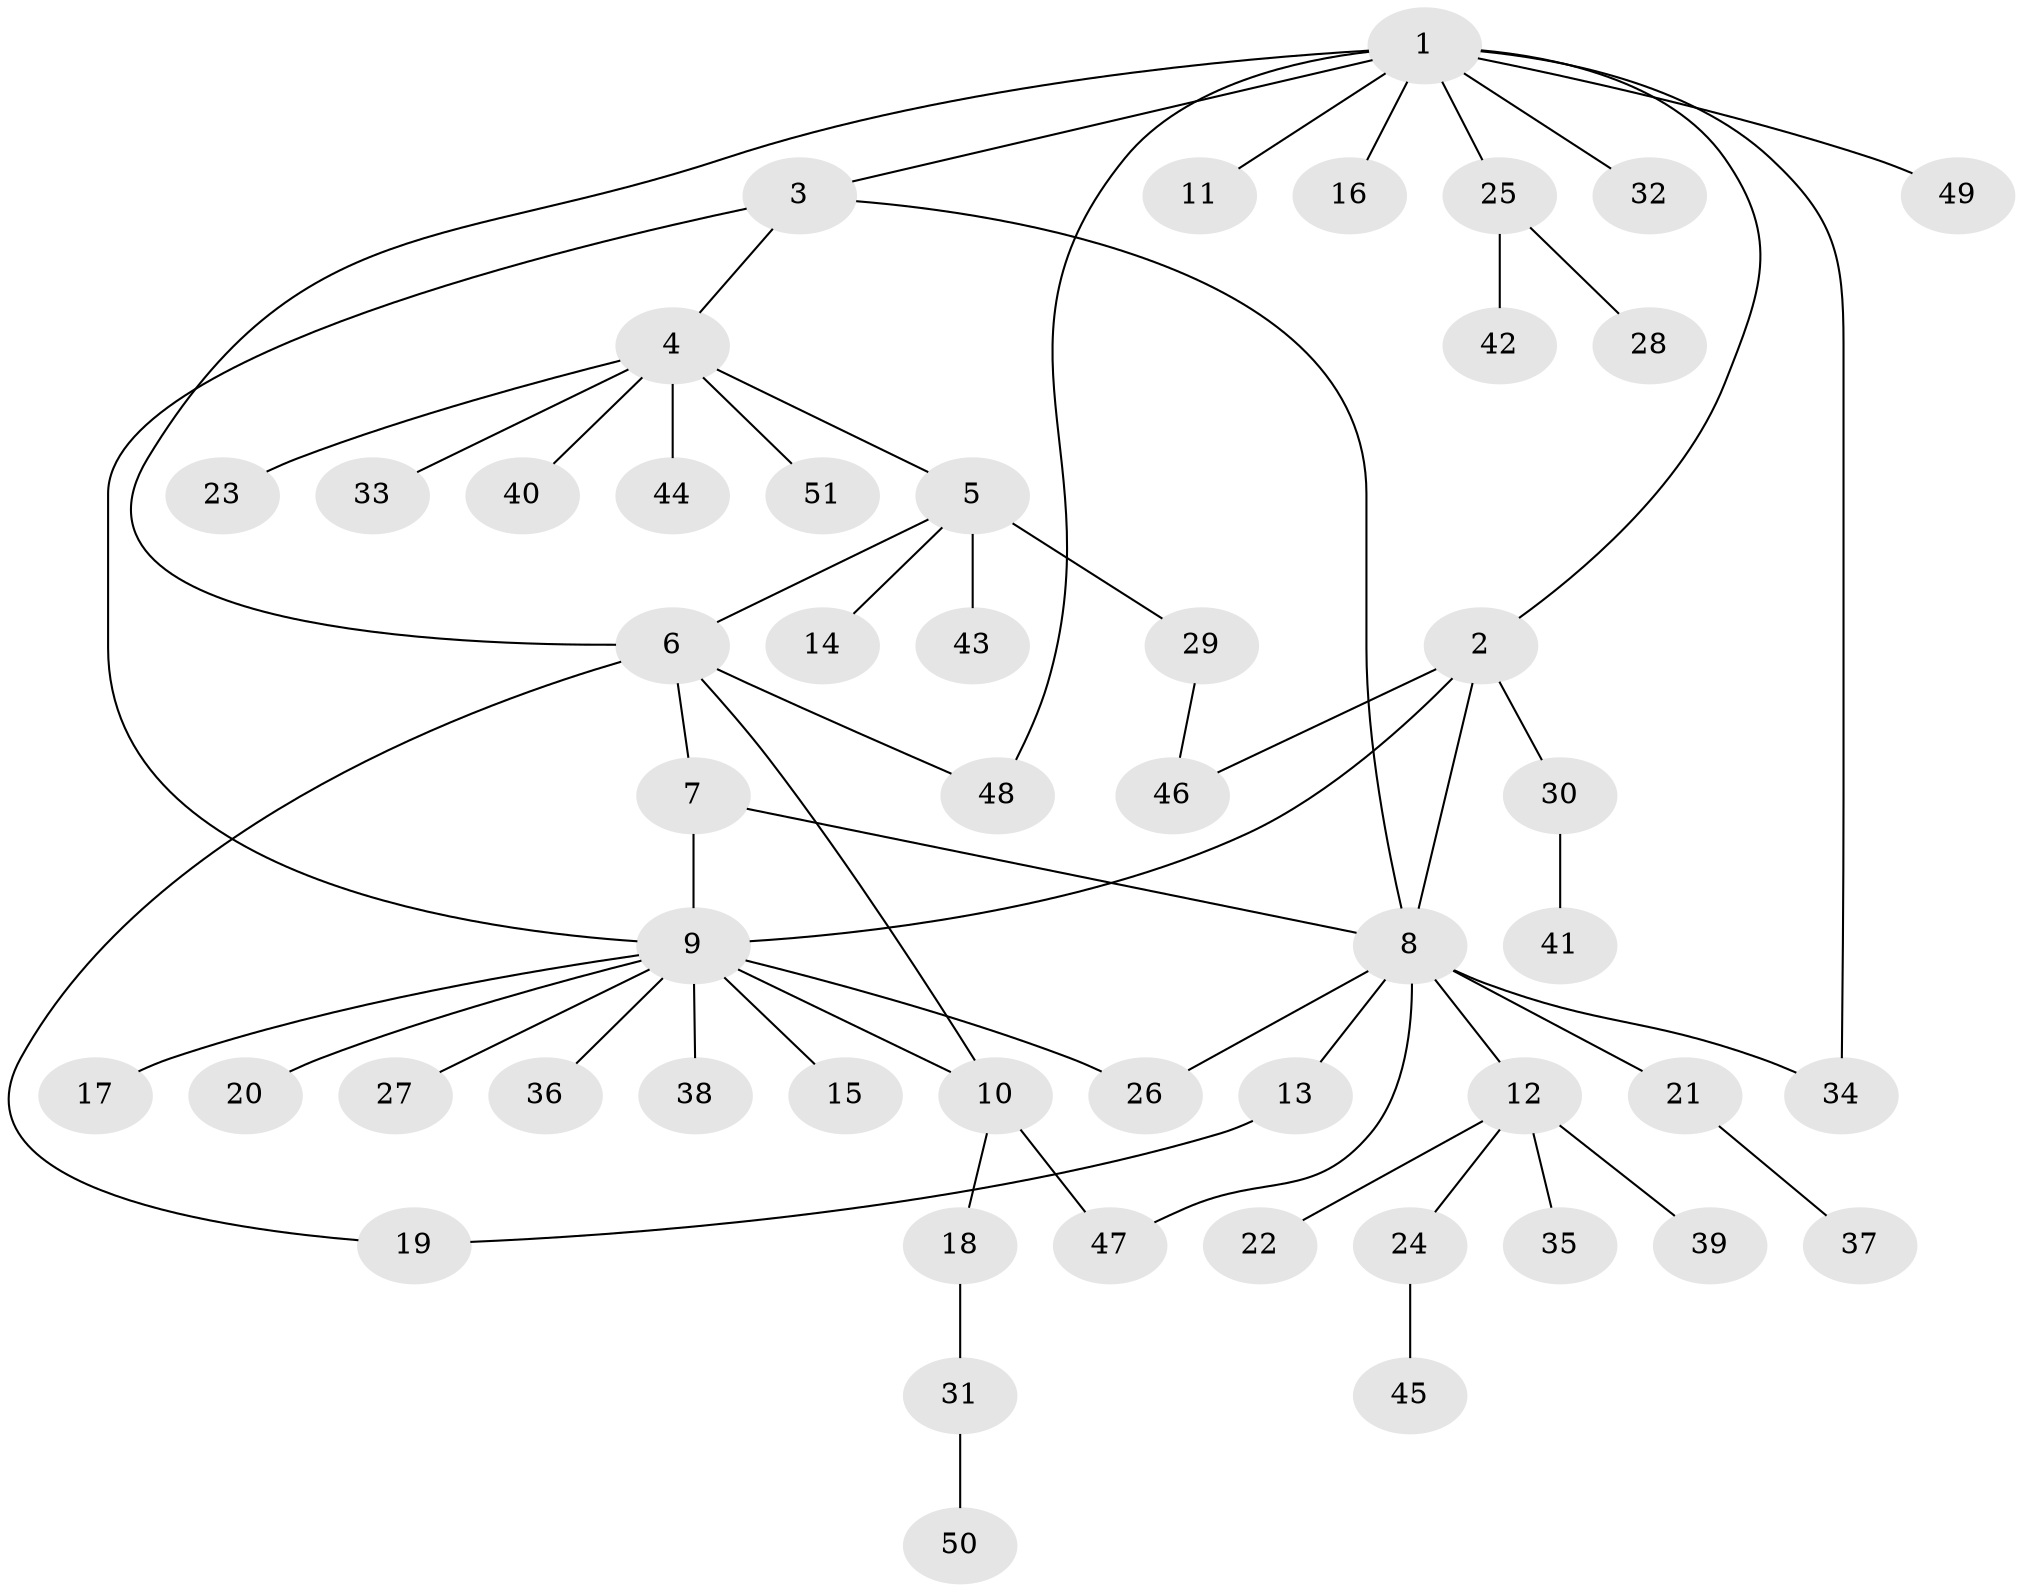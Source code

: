 // Generated by graph-tools (version 1.1) at 2025/50/03/09/25 03:50:36]
// undirected, 51 vertices, 62 edges
graph export_dot {
graph [start="1"]
  node [color=gray90,style=filled];
  1;
  2;
  3;
  4;
  5;
  6;
  7;
  8;
  9;
  10;
  11;
  12;
  13;
  14;
  15;
  16;
  17;
  18;
  19;
  20;
  21;
  22;
  23;
  24;
  25;
  26;
  27;
  28;
  29;
  30;
  31;
  32;
  33;
  34;
  35;
  36;
  37;
  38;
  39;
  40;
  41;
  42;
  43;
  44;
  45;
  46;
  47;
  48;
  49;
  50;
  51;
  1 -- 2;
  1 -- 3;
  1 -- 6;
  1 -- 11;
  1 -- 16;
  1 -- 25;
  1 -- 32;
  1 -- 34;
  1 -- 48;
  1 -- 49;
  2 -- 8;
  2 -- 9;
  2 -- 30;
  2 -- 46;
  3 -- 4;
  3 -- 8;
  3 -- 9;
  4 -- 5;
  4 -- 23;
  4 -- 33;
  4 -- 40;
  4 -- 44;
  4 -- 51;
  5 -- 6;
  5 -- 14;
  5 -- 29;
  5 -- 43;
  6 -- 7;
  6 -- 10;
  6 -- 19;
  6 -- 48;
  7 -- 8;
  7 -- 9;
  8 -- 12;
  8 -- 13;
  8 -- 21;
  8 -- 26;
  8 -- 34;
  8 -- 47;
  9 -- 10;
  9 -- 15;
  9 -- 17;
  9 -- 20;
  9 -- 26;
  9 -- 27;
  9 -- 36;
  9 -- 38;
  10 -- 18;
  10 -- 47;
  12 -- 22;
  12 -- 24;
  12 -- 35;
  12 -- 39;
  13 -- 19;
  18 -- 31;
  21 -- 37;
  24 -- 45;
  25 -- 28;
  25 -- 42;
  29 -- 46;
  30 -- 41;
  31 -- 50;
}
